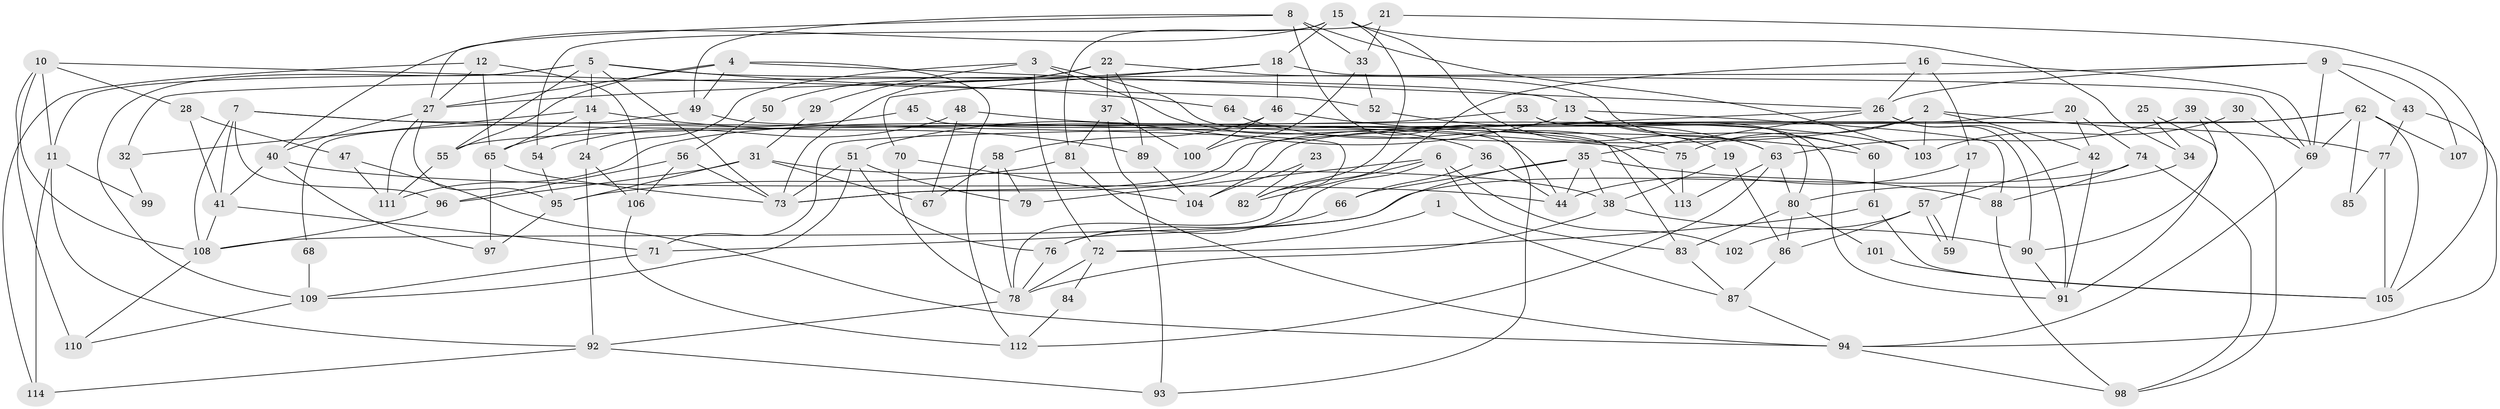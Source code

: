 // Generated by graph-tools (version 1.1) at 2025/49/03/09/25 04:49:19]
// undirected, 114 vertices, 228 edges
graph export_dot {
graph [start="1"]
  node [color=gray90,style=filled];
  1;
  2;
  3;
  4;
  5;
  6;
  7;
  8;
  9;
  10;
  11;
  12;
  13;
  14;
  15;
  16;
  17;
  18;
  19;
  20;
  21;
  22;
  23;
  24;
  25;
  26;
  27;
  28;
  29;
  30;
  31;
  32;
  33;
  34;
  35;
  36;
  37;
  38;
  39;
  40;
  41;
  42;
  43;
  44;
  45;
  46;
  47;
  48;
  49;
  50;
  51;
  52;
  53;
  54;
  55;
  56;
  57;
  58;
  59;
  60;
  61;
  62;
  63;
  64;
  65;
  66;
  67;
  68;
  69;
  70;
  71;
  72;
  73;
  74;
  75;
  76;
  77;
  78;
  79;
  80;
  81;
  82;
  83;
  84;
  85;
  86;
  87;
  88;
  89;
  90;
  91;
  92;
  93;
  94;
  95;
  96;
  97;
  98;
  99;
  100;
  101;
  102;
  103;
  104;
  105;
  106;
  107;
  108;
  109;
  110;
  111;
  112;
  113;
  114;
  1 -- 87;
  1 -- 72;
  2 -- 42;
  2 -- 111;
  2 -- 75;
  2 -- 77;
  2 -- 103;
  3 -- 24;
  3 -- 36;
  3 -- 29;
  3 -- 44;
  3 -- 72;
  4 -- 26;
  4 -- 55;
  4 -- 27;
  4 -- 49;
  4 -- 112;
  5 -- 73;
  5 -- 109;
  5 -- 11;
  5 -- 13;
  5 -- 14;
  5 -- 55;
  5 -- 64;
  6 -- 76;
  6 -- 79;
  6 -- 82;
  6 -- 83;
  6 -- 102;
  7 -- 41;
  7 -- 108;
  7 -- 75;
  7 -- 82;
  7 -- 96;
  8 -- 49;
  8 -- 27;
  8 -- 33;
  8 -- 93;
  8 -- 103;
  9 -- 26;
  9 -- 69;
  9 -- 32;
  9 -- 43;
  9 -- 107;
  10 -- 108;
  10 -- 11;
  10 -- 28;
  10 -- 52;
  10 -- 110;
  11 -- 92;
  11 -- 99;
  11 -- 114;
  12 -- 27;
  12 -- 106;
  12 -- 65;
  12 -- 114;
  13 -- 51;
  13 -- 19;
  13 -- 60;
  13 -- 88;
  14 -- 65;
  14 -- 24;
  14 -- 32;
  14 -- 89;
  15 -- 82;
  15 -- 63;
  15 -- 18;
  15 -- 34;
  15 -- 40;
  15 -- 81;
  16 -- 26;
  16 -- 78;
  16 -- 17;
  16 -- 69;
  17 -- 44;
  17 -- 59;
  18 -- 69;
  18 -- 27;
  18 -- 46;
  18 -- 70;
  19 -- 38;
  19 -- 86;
  20 -- 74;
  20 -- 73;
  20 -- 42;
  21 -- 33;
  21 -- 105;
  21 -- 54;
  22 -- 37;
  22 -- 89;
  22 -- 50;
  22 -- 60;
  22 -- 73;
  23 -- 82;
  23 -- 104;
  24 -- 92;
  24 -- 106;
  25 -- 34;
  25 -- 91;
  26 -- 91;
  26 -- 73;
  26 -- 35;
  26 -- 90;
  27 -- 40;
  27 -- 95;
  27 -- 111;
  28 -- 41;
  28 -- 47;
  29 -- 31;
  30 -- 69;
  30 -- 103;
  31 -- 67;
  31 -- 38;
  31 -- 95;
  31 -- 96;
  32 -- 99;
  33 -- 52;
  33 -- 100;
  34 -- 80;
  35 -- 44;
  35 -- 38;
  35 -- 66;
  35 -- 71;
  35 -- 88;
  36 -- 66;
  36 -- 44;
  37 -- 81;
  37 -- 100;
  37 -- 93;
  38 -- 90;
  38 -- 78;
  39 -- 98;
  39 -- 90;
  39 -- 63;
  40 -- 41;
  40 -- 44;
  40 -- 97;
  41 -- 108;
  41 -- 71;
  42 -- 57;
  42 -- 91;
  43 -- 94;
  43 -- 77;
  45 -- 83;
  45 -- 65;
  46 -- 60;
  46 -- 58;
  46 -- 100;
  47 -- 94;
  47 -- 111;
  48 -- 54;
  48 -- 103;
  48 -- 67;
  49 -- 113;
  49 -- 68;
  50 -- 56;
  51 -- 109;
  51 -- 73;
  51 -- 76;
  51 -- 79;
  52 -- 63;
  53 -- 55;
  53 -- 80;
  53 -- 91;
  54 -- 95;
  55 -- 111;
  56 -- 96;
  56 -- 73;
  56 -- 106;
  57 -- 86;
  57 -- 59;
  57 -- 59;
  57 -- 102;
  58 -- 78;
  58 -- 67;
  58 -- 79;
  60 -- 61;
  61 -- 72;
  61 -- 105;
  62 -- 105;
  62 -- 71;
  62 -- 69;
  62 -- 85;
  62 -- 104;
  62 -- 107;
  63 -- 112;
  63 -- 80;
  63 -- 113;
  64 -- 75;
  65 -- 97;
  65 -- 73;
  66 -- 76;
  68 -- 109;
  69 -- 94;
  70 -- 78;
  70 -- 104;
  71 -- 109;
  72 -- 78;
  72 -- 84;
  74 -- 88;
  74 -- 98;
  74 -- 108;
  75 -- 113;
  76 -- 78;
  77 -- 85;
  77 -- 105;
  78 -- 92;
  80 -- 83;
  80 -- 86;
  80 -- 101;
  81 -- 95;
  81 -- 94;
  83 -- 87;
  84 -- 112;
  86 -- 87;
  87 -- 94;
  88 -- 98;
  89 -- 104;
  90 -- 91;
  92 -- 114;
  92 -- 93;
  94 -- 98;
  95 -- 97;
  96 -- 108;
  101 -- 105;
  106 -- 112;
  108 -- 110;
  109 -- 110;
}
